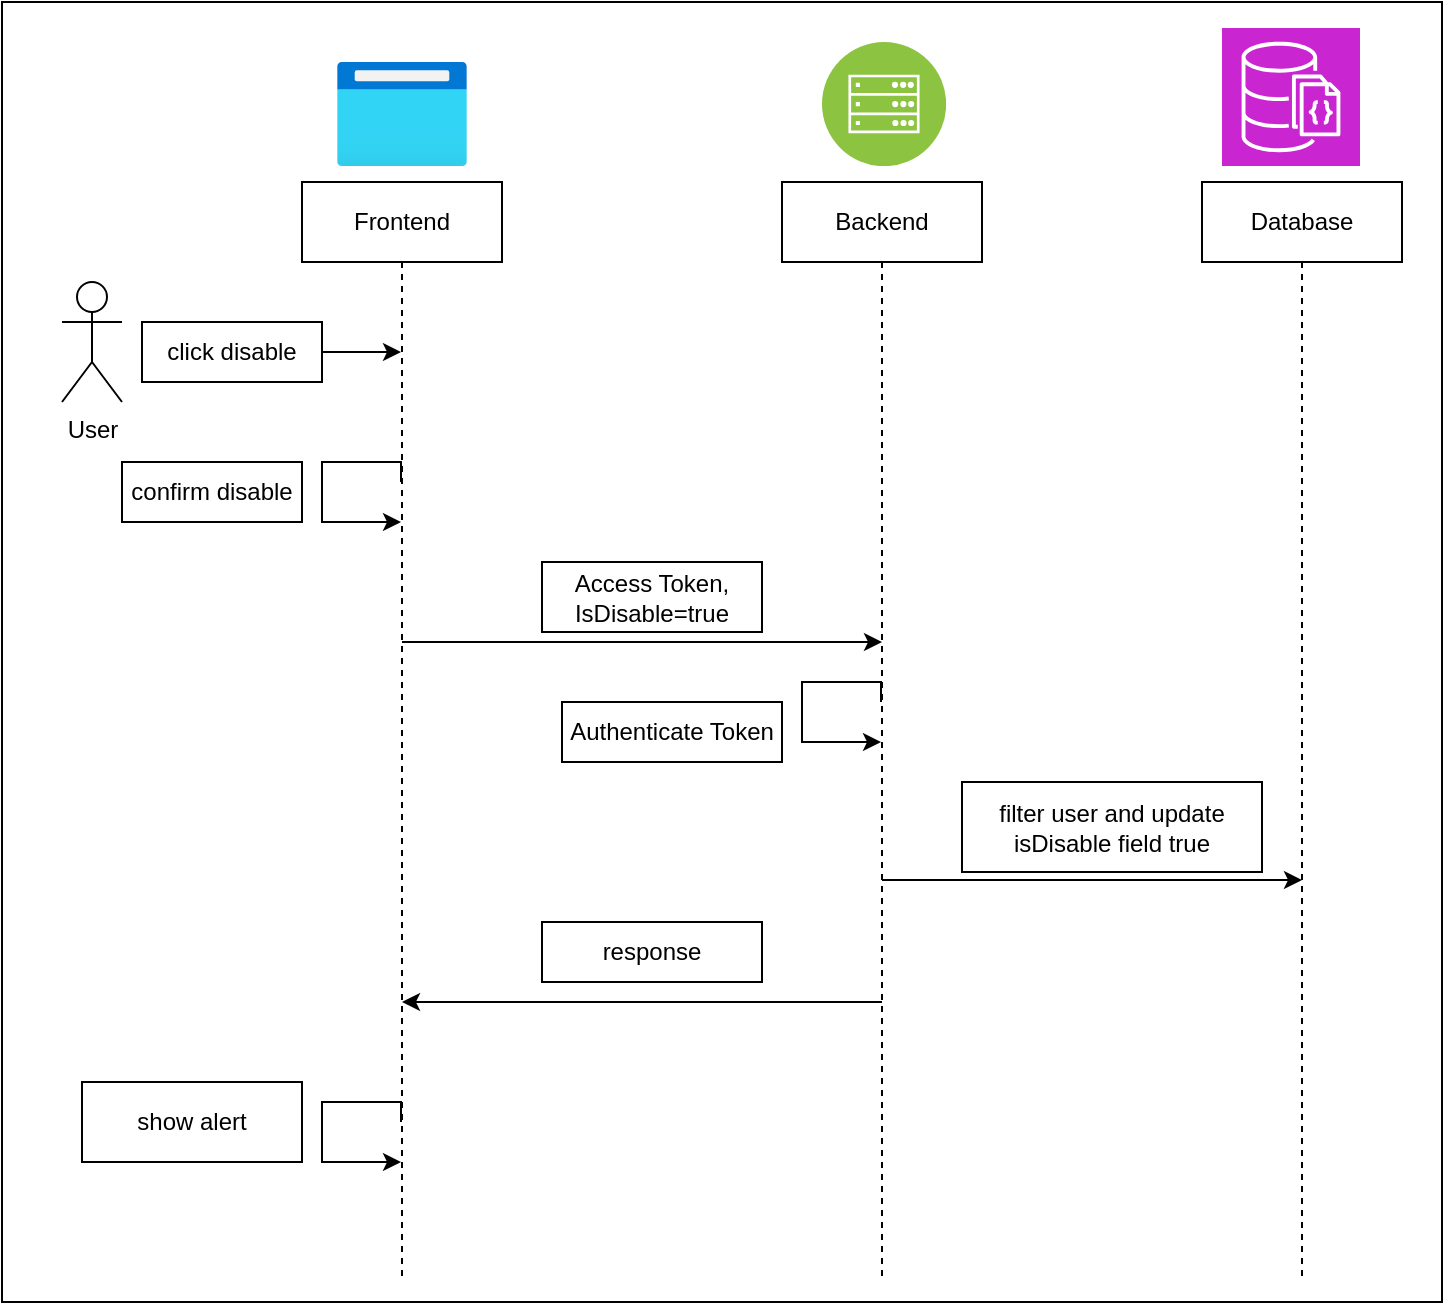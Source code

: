 <mxfile version="24.8.3">
  <diagram name="Page-1" id="ADdnZNFPhiC1YL75WqlX">
    <mxGraphModel dx="1050" dy="557" grid="1" gridSize="10" guides="1" tooltips="1" connect="1" arrows="1" fold="1" page="1" pageScale="1" pageWidth="850" pageHeight="1100" math="0" shadow="0">
      <root>
        <mxCell id="0" />
        <mxCell id="1" parent="0" />
        <mxCell id="4dg53_Ev0BzCD0iM978z-1" value="" style="rounded=0;whiteSpace=wrap;html=1;" vertex="1" parent="1">
          <mxGeometry x="220" y="20" width="720" height="650" as="geometry" />
        </mxCell>
        <mxCell id="4dg53_Ev0BzCD0iM978z-2" style="edgeStyle=orthogonalEdgeStyle;rounded=0;orthogonalLoop=1;jettySize=auto;html=1;curved=0;" edge="1" parent="1">
          <mxGeometry relative="1" as="geometry">
            <Array as="points">
              <mxPoint x="510.5" y="340" />
              <mxPoint x="510.5" y="340" />
            </Array>
            <mxPoint x="420" y="340" as="sourcePoint" />
            <mxPoint x="660" y="340" as="targetPoint" />
          </mxGeometry>
        </mxCell>
        <mxCell id="4dg53_Ev0BzCD0iM978z-3" value="Frontend" style="shape=umlLifeline;perimeter=lifelinePerimeter;whiteSpace=wrap;html=1;container=1;dropTarget=0;collapsible=0;recursiveResize=0;outlineConnect=0;portConstraint=eastwest;newEdgeStyle={&quot;curved&quot;:0,&quot;rounded&quot;:0};" vertex="1" parent="1">
          <mxGeometry x="370" y="110" width="100" height="550" as="geometry" />
        </mxCell>
        <mxCell id="4dg53_Ev0BzCD0iM978z-4" style="edgeStyle=orthogonalEdgeStyle;rounded=0;orthogonalLoop=1;jettySize=auto;html=1;curved=0;" edge="1" parent="1">
          <mxGeometry relative="1" as="geometry">
            <Array as="points">
              <mxPoint x="730.5" y="459" />
              <mxPoint x="730.5" y="459" />
            </Array>
            <mxPoint x="660" y="459" as="sourcePoint" />
            <mxPoint x="870" y="459" as="targetPoint" />
          </mxGeometry>
        </mxCell>
        <mxCell id="4dg53_Ev0BzCD0iM978z-5" value="Backend" style="shape=umlLifeline;perimeter=lifelinePerimeter;whiteSpace=wrap;html=1;container=1;dropTarget=0;collapsible=0;recursiveResize=0;outlineConnect=0;portConstraint=eastwest;newEdgeStyle={&quot;curved&quot;:0,&quot;rounded&quot;:0};" vertex="1" parent="1">
          <mxGeometry x="610" y="110" width="100" height="550" as="geometry" />
        </mxCell>
        <mxCell id="4dg53_Ev0BzCD0iM978z-6" value="Database" style="shape=umlLifeline;perimeter=lifelinePerimeter;whiteSpace=wrap;html=1;container=1;dropTarget=0;collapsible=0;recursiveResize=0;outlineConnect=0;portConstraint=eastwest;newEdgeStyle={&quot;curved&quot;:0,&quot;rounded&quot;:0};" vertex="1" parent="1">
          <mxGeometry x="820" y="110" width="100" height="550" as="geometry" />
        </mxCell>
        <mxCell id="4dg53_Ev0BzCD0iM978z-7" value="User" style="shape=umlActor;verticalLabelPosition=bottom;verticalAlign=top;html=1;" vertex="1" parent="1">
          <mxGeometry x="250" y="160" width="30" height="60" as="geometry" />
        </mxCell>
        <mxCell id="4dg53_Ev0BzCD0iM978z-8" style="rounded=0;orthogonalLoop=1;jettySize=auto;html=1;" edge="1" parent="1" source="4dg53_Ev0BzCD0iM978z-19" target="4dg53_Ev0BzCD0iM978z-3">
          <mxGeometry relative="1" as="geometry">
            <mxPoint x="320" y="225" as="sourcePoint" />
          </mxGeometry>
        </mxCell>
        <mxCell id="4dg53_Ev0BzCD0iM978z-9" value="Access Token, IsDisable=true" style="html=1;whiteSpace=wrap;" vertex="1" parent="1">
          <mxGeometry x="490" y="300" width="110" height="35" as="geometry" />
        </mxCell>
        <mxCell id="4dg53_Ev0BzCD0iM978z-10" value="Authenticate Token" style="html=1;whiteSpace=wrap;" vertex="1" parent="1">
          <mxGeometry x="500" y="370" width="110" height="30" as="geometry" />
        </mxCell>
        <mxCell id="4dg53_Ev0BzCD0iM978z-11" value="filter user and update isDisable field true" style="html=1;whiteSpace=wrap;" vertex="1" parent="1">
          <mxGeometry x="700" y="410" width="150" height="45" as="geometry" />
        </mxCell>
        <mxCell id="4dg53_Ev0BzCD0iM978z-12" style="edgeStyle=orthogonalEdgeStyle;rounded=0;orthogonalLoop=1;jettySize=auto;html=1;curved=0;" edge="1" parent="1">
          <mxGeometry relative="1" as="geometry">
            <mxPoint x="660" y="520" as="sourcePoint" />
            <mxPoint x="420" y="520" as="targetPoint" />
            <Array as="points">
              <mxPoint x="590.5" y="520" />
              <mxPoint x="590.5" y="520" />
            </Array>
          </mxGeometry>
        </mxCell>
        <mxCell id="4dg53_Ev0BzCD0iM978z-13" value="show alert" style="html=1;whiteSpace=wrap;" vertex="1" parent="1">
          <mxGeometry x="260" y="560" width="110" height="40" as="geometry" />
        </mxCell>
        <mxCell id="4dg53_Ev0BzCD0iM978z-14" style="edgeStyle=orthogonalEdgeStyle;rounded=0;orthogonalLoop=1;jettySize=auto;html=1;curved=0;" edge="1" parent="1">
          <mxGeometry relative="1" as="geometry">
            <mxPoint x="419.5" y="580" as="sourcePoint" />
            <mxPoint x="419.5" y="600" as="targetPoint" />
            <Array as="points">
              <mxPoint x="380" y="570" />
            </Array>
          </mxGeometry>
        </mxCell>
        <mxCell id="4dg53_Ev0BzCD0iM978z-15" value="" style="image;aspect=fixed;html=1;points=[];align=center;fontSize=12;image=img/lib/azure2/general/Browser.svg;" vertex="1" parent="1">
          <mxGeometry x="387.5" y="50" width="65" height="52" as="geometry" />
        </mxCell>
        <mxCell id="4dg53_Ev0BzCD0iM978z-16" value="" style="image;aspect=fixed;perimeter=ellipsePerimeter;html=1;align=center;shadow=0;dashed=0;fontColor=#4277BB;labelBackgroundColor=default;fontSize=12;spacingTop=3;image=img/lib/ibm/infrastructure/mobile_backend.svg;" vertex="1" parent="1">
          <mxGeometry x="630" y="40" width="62" height="62" as="geometry" />
        </mxCell>
        <mxCell id="4dg53_Ev0BzCD0iM978z-17" value="" style="sketch=0;points=[[0,0,0],[0.25,0,0],[0.5,0,0],[0.75,0,0],[1,0,0],[0,1,0],[0.25,1,0],[0.5,1,0],[0.75,1,0],[1,1,0],[0,0.25,0],[0,0.5,0],[0,0.75,0],[1,0.25,0],[1,0.5,0],[1,0.75,0]];outlineConnect=0;fontColor=#232F3E;fillColor=#C925D1;strokeColor=#ffffff;dashed=0;verticalLabelPosition=bottom;verticalAlign=top;align=center;html=1;fontSize=12;fontStyle=0;aspect=fixed;shape=mxgraph.aws4.resourceIcon;resIcon=mxgraph.aws4.documentdb_with_mongodb_compatibility;" vertex="1" parent="1">
          <mxGeometry x="830" y="33" width="69" height="69" as="geometry" />
        </mxCell>
        <mxCell id="4dg53_Ev0BzCD0iM978z-18" value="response" style="html=1;whiteSpace=wrap;" vertex="1" parent="1">
          <mxGeometry x="490" y="480" width="110" height="30" as="geometry" />
        </mxCell>
        <mxCell id="4dg53_Ev0BzCD0iM978z-19" value="click disable" style="html=1;whiteSpace=wrap;" vertex="1" parent="1">
          <mxGeometry x="290" y="180" width="90" height="30" as="geometry" />
        </mxCell>
        <mxCell id="4dg53_Ev0BzCD0iM978z-20" style="edgeStyle=orthogonalEdgeStyle;rounded=0;orthogonalLoop=1;jettySize=auto;html=1;curved=0;" edge="1" parent="1">
          <mxGeometry relative="1" as="geometry">
            <mxPoint x="659.5" y="370" as="sourcePoint" />
            <mxPoint x="659.5" y="390" as="targetPoint" />
            <Array as="points">
              <mxPoint x="620" y="360" />
            </Array>
          </mxGeometry>
        </mxCell>
        <mxCell id="4dg53_Ev0BzCD0iM978z-21" style="edgeStyle=orthogonalEdgeStyle;rounded=0;orthogonalLoop=1;jettySize=auto;html=1;curved=0;" edge="1" parent="1">
          <mxGeometry relative="1" as="geometry">
            <mxPoint x="419.5" y="260" as="sourcePoint" />
            <mxPoint x="419.5" y="280" as="targetPoint" />
            <Array as="points">
              <mxPoint x="380" y="250" />
            </Array>
          </mxGeometry>
        </mxCell>
        <mxCell id="4dg53_Ev0BzCD0iM978z-22" value="confirm disable" style="html=1;whiteSpace=wrap;" vertex="1" parent="1">
          <mxGeometry x="280" y="250" width="90" height="30" as="geometry" />
        </mxCell>
      </root>
    </mxGraphModel>
  </diagram>
</mxfile>
